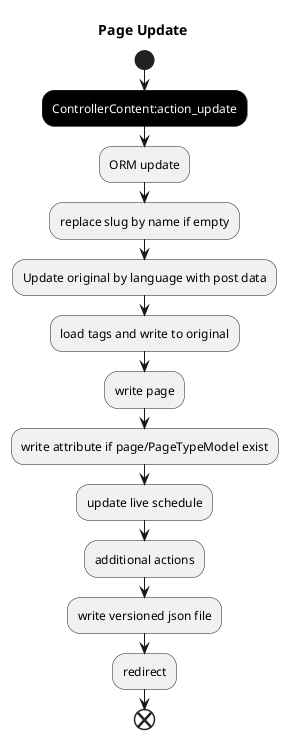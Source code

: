 @startuml
skinparam Shadowing false

title Page Update

start

#000:<color:#FFF>ControllerContent:action_update</color>;
:ORM update;


:replace slug by name if empty;

:Update original by language with post data;

:load tags and write to original;

:write page;

:write attribute if page/PageTypeModel exist;

:update live schedule;

:additional actions;

:write versioned json file;

:redirect;
end
@enduml
